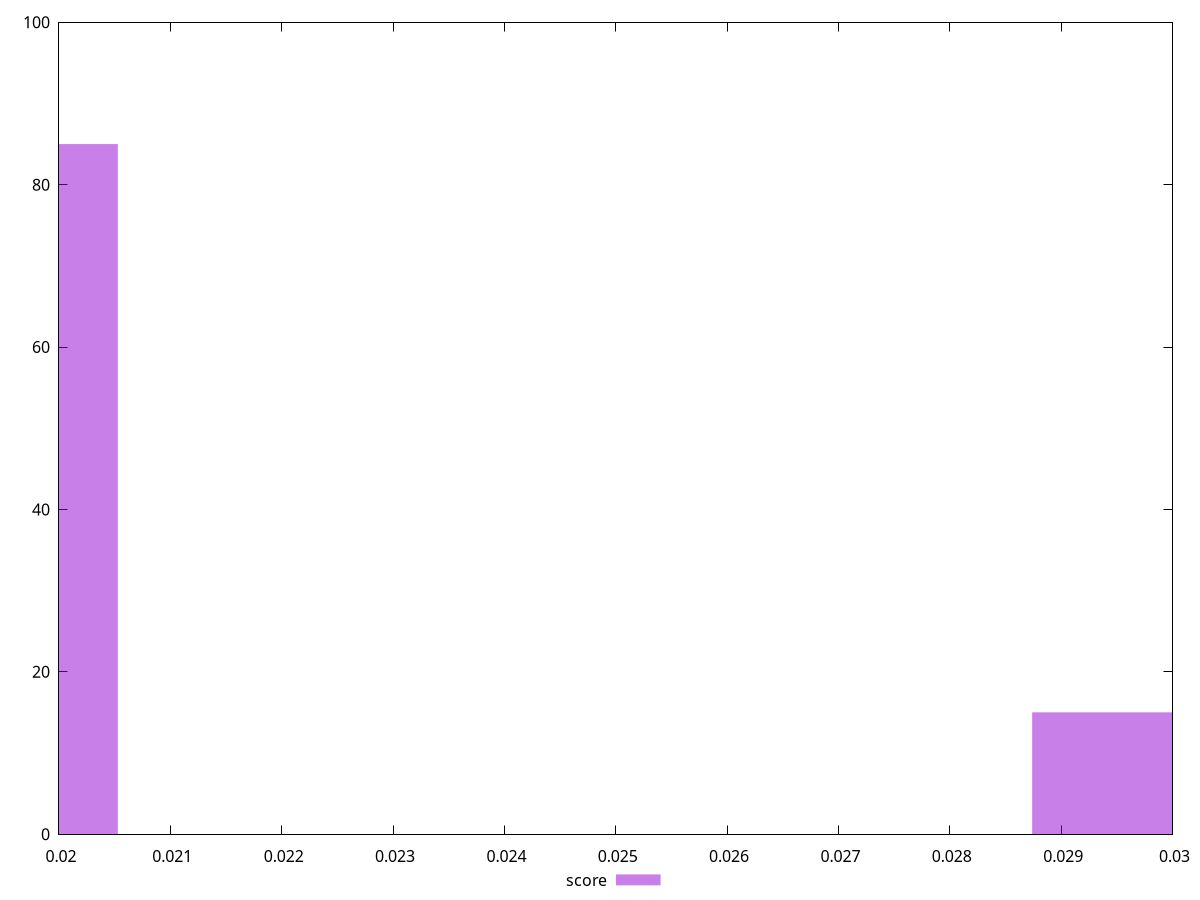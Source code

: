 reset

$score <<EOF
0.016422756459362076 85
0.03284551291872415 15
EOF

set key outside below
set boxwidth 0.008211378229681038
set xrange [0.02:0.03]
set yrange [0:100]
set trange [0:100]
set style fill transparent solid 0.5 noborder
set terminal svg size 640, 490 enhanced background rgb 'white'
set output "report_00015_2021-02-09T16-11-33.973Z/uses-long-cache-ttl/samples/pages/score/histogram.svg"

plot $score title "score" with boxes

reset
